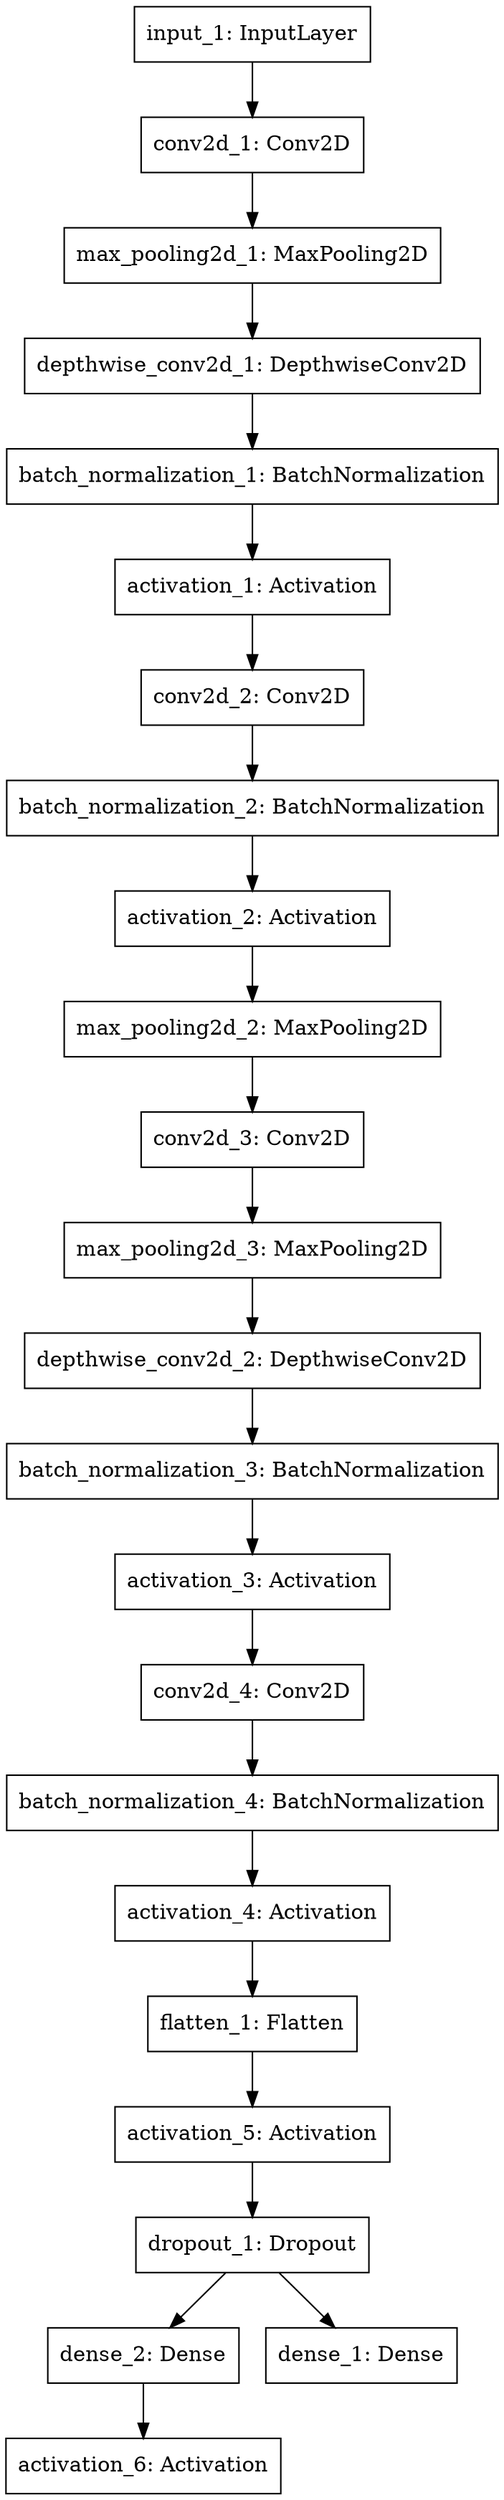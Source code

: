 digraph G {
	graph [bb="0,0,269.84,1643",
		concentrate=True,
		rankdir=TB
	];
	node [label="\N",
		shape=record
	];
	47676862784904	 [height=0.51389,
		label="input_1: InputLayer",
		pos="136.85,1624.5",
		rects="72.665,1606.5,201.03,1642.5",
		width=1.7829];
	47676862785464	 [height=0.51389,
		label="conv2d_1: Conv2D",
		pos="136.85,1551.5",
		rects="73.823,1533.5,199.87,1569.5",
		width=1.7507];
	47676862784904 -> 47676862785464	 [pos="e,136.85,1569.6 136.85,1606.5 136.85,1598.4 136.85,1588.7 136.85,1579.7"];
	47676862784792	 [height=0.51389,
		label="max_pooling2d_1: MaxPooling2D",
		pos="136.85,1478.5",
		rects="31.044,1460.5,242.65,1496.5",
		width=2.939];
	47676862785464 -> 47676862784792	 [pos="e,136.85,1496.6 136.85,1533.5 136.85,1525.4 136.85,1515.7 136.85,1506.7"];
	47676862785520	 [height=0.51389,
		label="depthwise_conv2d_1: DepthwiseConv2D",
		pos="136.85,1405.5",
		rects="12.008,1387.5,261.69,1423.5",
		width=3.4678];
	47676862784792 -> 47676862785520	 [pos="e,136.85,1423.6 136.85,1460.5 136.85,1452.4 136.85,1442.7 136.85,1433.7"];
	47678588721304	 [height=0.51389,
		label="batch_normalization_1: BatchNormalization",
		pos="136.85,1332.5",
		rects="3.8534,1314.5,269.84,1350.5",
		width=3.6943];
	47676862785520 -> 47678588721304	 [pos="e,136.85,1350.6 136.85,1387.5 136.85,1379.4 136.85,1369.7 136.85,1360.7"];
	47678588720688	 [height=0.51389,
		label="activation_1: Activation",
		pos="136.85,1259.5",
		rects="61,1241.5,212.69,1277.5",
		width=2.1069];
	47678588721304 -> 47678588720688	 [pos="e,136.85,1277.6 136.85,1314.5 136.85,1306.4 136.85,1296.7 136.85,1287.7"];
	47678795185400	 [height=0.51389,
		label="conv2d_2: Conv2D",
		pos="136.85,1186.5",
		rects="73.823,1168.5,199.87,1204.5",
		width=1.7507];
	47678588720688 -> 47678795185400	 [pos="e,136.85,1204.6 136.85,1241.5 136.85,1233.4 136.85,1223.7 136.85,1214.7"];
	47678795549328	 [height=0.51389,
		label="batch_normalization_2: BatchNormalization",
		pos="136.85,1113.5",
		rects="3.8534,1095.5,269.84,1131.5",
		width=3.6943];
	47678795185400 -> 47678795549328	 [pos="e,136.85,1131.6 136.85,1168.5 136.85,1160.4 136.85,1150.7 136.85,1141.7"];
	47678797447240	 [height=0.51389,
		label="activation_2: Activation",
		pos="136.85,1040.5",
		rects="61,1022.5,212.69,1058.5",
		width=2.1069];
	47678795549328 -> 47678797447240	 [pos="e,136.85,1058.6 136.85,1095.5 136.85,1087.4 136.85,1077.7 136.85,1068.7"];
	47678797618256	 [height=0.51389,
		label="max_pooling2d_2: MaxPooling2D",
		pos="136.85,967.5",
		rects="31.044,949.5,242.65,985.5",
		width=2.939];
	47678797447240 -> 47678797618256	 [pos="e,136.85,985.59 136.85,1022.5 136.85,1014.4 136.85,1004.7 136.85,995.68"];
	47678632175488	 [height=0.51389,
		label="conv2d_3: Conv2D",
		pos="136.85,894.5",
		rects="73.823,876.5,199.87,912.5",
		width=1.7507];
	47678797618256 -> 47678632175488	 [pos="e,136.85,912.59 136.85,949.46 136.85,941.38 136.85,931.68 136.85,922.68"];
	47678797737432	 [height=0.51389,
		label="max_pooling2d_3: MaxPooling2D",
		pos="136.85,821.5",
		rects="31.044,803.5,242.65,839.5",
		width=2.939];
	47678632175488 -> 47678797737432	 [pos="e,136.85,839.59 136.85,876.46 136.85,868.38 136.85,858.68 136.85,849.68"];
	47678797972536	 [height=0.51389,
		label="depthwise_conv2d_2: DepthwiseConv2D",
		pos="136.85,748.5",
		rects="12.008,730.5,261.69,766.5",
		width=3.4678];
	47678797737432 -> 47678797972536	 [pos="e,136.85,766.59 136.85,803.46 136.85,795.38 136.85,785.68 136.85,776.68"];
	47678798397904	 [height=0.51389,
		label="batch_normalization_3: BatchNormalization",
		pos="136.85,675.5",
		rects="3.8534,657.5,269.84,693.5",
		width=3.6943];
	47678797972536 -> 47678798397904	 [pos="e,136.85,693.59 136.85,730.46 136.85,722.38 136.85,712.68 136.85,703.68"];
	47678797974944	 [height=0.51389,
		label="activation_3: Activation",
		pos="136.85,602.5",
		rects="61,584.5,212.69,620.5",
		width=2.1069];
	47678798397904 -> 47678797974944	 [pos="e,136.85,620.59 136.85,657.46 136.85,649.38 136.85,639.68 136.85,630.68"];
	47678798454680	 [height=0.51389,
		label="conv2d_4: Conv2D",
		pos="136.85,529.5",
		rects="73.823,511.5,199.87,547.5",
		width=1.7507];
	47678797974944 -> 47678798454680	 [pos="e,136.85,547.59 136.85,584.46 136.85,576.38 136.85,566.68 136.85,557.68"];
	47678798867424	 [height=0.51389,
		label="batch_normalization_4: BatchNormalization",
		pos="136.85,456.5",
		rects="3.8534,438.5,269.84,474.5",
		width=3.6943];
	47678798454680 -> 47678798867424	 [pos="e,136.85,474.59 136.85,511.46 136.85,503.38 136.85,493.68 136.85,484.68"];
	47678799168064	 [height=0.51389,
		label="activation_4: Activation",
		pos="136.85,383.5",
		rects="61,365.5,212.69,401.5",
		width=2.1069];
	47678798867424 -> 47678799168064	 [pos="e,136.85,401.59 136.85,438.46 136.85,430.38 136.85,420.68 136.85,411.68"];
	47678799248128	 [height=0.51389,
		label="flatten_1: Flatten",
		pos="136.85,310.5",
		rects="80.83,292.5,192.87,328.5",
		width=1.5561];
	47678799168064 -> 47678799248128	 [pos="e,136.85,328.59 136.85,365.46 136.85,357.38 136.85,347.68 136.85,338.68"];
	47678799328088	 [height=0.51389,
		label="activation_5: Activation",
		pos="136.85,237.5",
		rects="61,219.5,212.69,255.5",
		width=2.1069];
	47678799248128 -> 47678799328088	 [pos="e,136.85,255.59 136.85,292.46 136.85,284.38 136.85,274.68 136.85,265.68"];
	47678799328032	 [height=0.51389,
		label="dropout_1: Dropout",
		pos="136.85,164.5",
		rects="73.048,146.5,200.65,182.5",
		width=1.7722];
	47678799328088 -> 47678799328032	 [pos="e,136.85,182.59 136.85,219.46 136.85,211.38 136.85,201.68 136.85,192.68"];
	47678800191840	 [height=0.51389,
		label="dense_2: Dense",
		pos="75.847,91.5",
		rects="23.725,73.5,127.97,109.5",
		width=1.4478];
	47678799328032 -> 47678800191840	 [pos="e,90.964,109.59 121.77,146.46 114.44,137.68 105.49,126.98 97.451,117.35"];
	47678799451920	 [height=0.51389,
		label="dense_1: Dense",
		pos="197.85,91.5",
		rects="145.73,73.5,249.97,109.5",
		width=1.4478];
	47678799328032 -> 47678799451920	 [pos="e,182.73,109.59 151.93,146.46 159.26,137.68 168.2,126.98 176.24,117.35"];
	47678800353376	 [height=0.51389,
		label="activation_6: Activation",
		pos="75.847,18.5",
		rects="-1.4211e-14,0.5,151.69,36.5",
		width=2.1069];
	47678800191840 -> 47678800353376	 [pos="e,75.847,36.59 75.847,73.455 75.847,65.383 75.847,55.676 75.847,46.682"];
}
